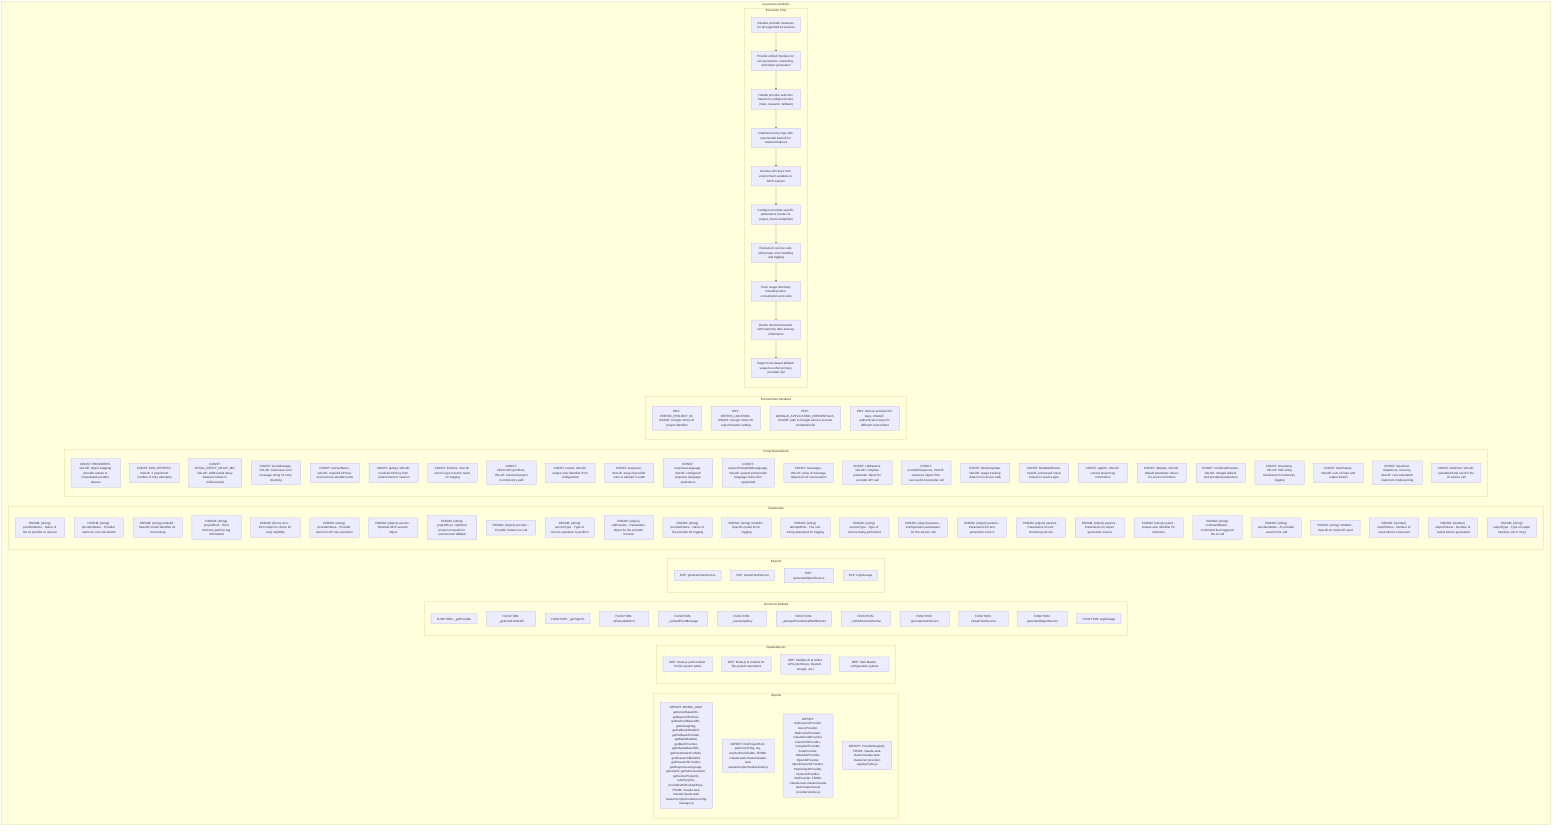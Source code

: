flowchart TB
    subgraph Imports["Imports"]
        I1["IMPORT: MODEL_MAP, getAzureBaseURL, getBaseUrlForRole, getBedrockBaseURL, getDebugFlag, getFallbackModelId, getFallbackProvider, getMainModelId, getMainProvider, getOllamaBaseURL, getParametersForRole, getResearchModelId, getResearchProvider, getResponseLanguage, getUserId, getVertexLocation, getVertexProjectId, isApiKeySet, providersWithoutApiKeys, FROM: /claude-task-master/claude-task-master/scripts/modules/config-manager.js"]
        I2["IMPORT: findProjectRoot, getCurrentTag, log, resolveEnvVariable, FROM: /claude-task-master/claude-task-master/scripts/modules/utils.js"]
        I3["IMPORT: AnthropicAIProvider, AzureProvider, BedrockAIProvider, ClaudeCodeProvider, GeminiCliProvider, GoogleAIProvider, GroqProvider, OllamaAIProvider, OpenAIProvider, OpenRouterAIProvider, PerplexityAIProvider, VertexAIProvider, XAIProvider, FROM: /claude-task-master/claude-task-master/src/ai-providers/index.js"]
        I4["IMPORT: ProviderRegistry, FROM: /claude-task-master/claude-task-master/src/provider-registry/index.js"]
    end
    
    subgraph Dependencies["Dependencies"]
        D1["DEP: Node.js path module for file system paths"]
        D2["DEP: Node.js fs module for file system operations"]
        D3["DEP: Multiple AI provider APIs (Anthropic, OpenAI, Google, etc.)"]
        D4["DEP: Task Master configuration system"]
    end
    
    subgraph FunctionsDefined["Functions Defined"]
        FU1["FUNCTION: _getProvider"]
        FU2["FUNCTION: _getCostForModel"]
        FU3["FUNCTION: _getTagInfo"]
        FU4["FUNCTION: isRetryableError"]
        FU5["FUNCTION: _extractErrorMessage"]
        FU6["FUNCTION: _resolveApiKey"]
        FU7["FUNCTION: _attemptProviderCallWithRetries"]
        FU8["FUNCTION: _unifiedServiceRunner"]
        FU9["FUNCTION: generateTextService"]
        FU10["FUNCTION: streamTextService"]
        FU11["FUNCTION: generateObjectService"]
        FU12["FUNCTION: logAiUsage"]
    end
    
    subgraph Exports["Exports"]
        E1["EXP: generateTextService"]
        E2["EXP: streamTextService"]
        E3["EXP: generateObjectService"]
        E4["EXP: logAiUsage"]
    end
    
    subgraph Parameters["Parameters"]
        P1["PARAM: {string} providerName - Name of the AI provider to retrieve"]
        P2["PARAM: {string} providerName - Provider name for cost calculation"]
        P3["PARAM: {string} modelId - Specific model identifier for cost lookup"]
        P4["PARAM: {string} projectRoot - Root directory path for tag information"]
        P5["PARAM: {Error} error - Error object to check for retry eligibility"]
        P6["PARAM: {string} providerName - Provider name for API key resolution"]
        P7["PARAM: {object} session - Optional MCP session object"]
        P8["PARAM: {string} projectRoot - Optional project root path for environment fallback"]
        P9["PARAM: {object} provider - Provider instance to call"]
        P10["PARAM: {string} serviceType - Type of service operation to perform"]
        P11["PARAM: {object} callParams - Parameters object for the provider function"]
        P12["PARAM: {string} providerName - Name of the provider for logging"]
        P13["PARAM: {string} modelId - Specific model ID for logging"]
        P14["PARAM: {string} attemptRole - The role being attempted for logging"]
        P15["PARAM: {string} serviceType - Type of service being performed"]
        P16["PARAM: {object} params - Configuration parameters for the service call"]
        P17["PARAM: {object} params - Parameters for text generation service"]
        P18["PARAM: {object} params - Parameters for text streaming service"]
        P19["PARAM: {object} params - Parameters for object generation service"]
        P20["PARAM: {string} userId - Unique user identifier for telemetry"]
        P21["PARAM: {string} commandName - Command that triggered the AI call"]
        P22["PARAM: {string} providerName - AI provider used for the call"]
        P23["PARAM: {string} modelId - Specific AI model ID used"]
        P24["PARAM: {number} inputTokens - Number of input tokens consumed"]
        P25["PARAM: {number} outputTokens - Number of output tokens generated"]
        P26["PARAM: {string} outputType - Type of output interface (cli or mcp)"]
    end
    
    subgraph Constants["Const Declarations"]
        C1["CONST: PROVIDERS, VALUE: object mapping provider names to instantiated provider classes"]
        C2["CONST: MAX_RETRIES, VALUE: 2 (maximum number of retry attempts)"]
        C3["CONST: INITIAL_RETRY_DELAY_MS, VALUE: 1000 (initial delay between retries in milliseconds)"]
        C4["CONST: errorMessage, VALUE: lowercase error message string for retry checking"]
        C5["CONST: envVarName, VALUE: required API key environment variable name"]
        C6["CONST: apiKey, VALUE: resolved API key from environment or session"]
        C7["CONST: fnName, VALUE: service type function name for logging"]
        C8["CONST: effectiveProjectRoot, VALUE: resolved project root directory path"]
        C9["CONST: userId, VALUE: unique user identifier from configuration"]
        C10["CONST: sequence, VALUE: array of provider roles to attempt in order"]
        C11["CONST: responseLanguage, VALUE: configured response language preference"]
        C12["CONST: systemPromptWithLanguage, VALUE: system prompt with language instruction appended"]
        C13["CONST: messages, VALUE: array of message objects for AI conversation"]
        C14["CONST: callParams, VALUE: complete parameter object for provider API call"]
        C15["CONST: providerResponse, VALUE: response object from successful AI provider call"]
        C16["CONST: telemetryData, VALUE: usage tracking data for AI service calls"]
        C17["CONST: finalMainResult, VALUE: processed result based on service type"]
        C18["CONST: tagInfo, VALUE: current project tag information"]
        C19["CONST: defaults, VALUE: default parameter values for service functions"]
        C20["CONST: combinedParams, VALUE: merged default and provided parameters"]
        C21["CONST: timestamp, VALUE: ISO string timestamp for telemetry logging"]
        C22["CONST: totalTokens, VALUE: sum of input and output tokens"]
        C23["CONST: inputCost, outputCost, currency, VALUE: cost calculation data from model pricing"]
        C24["CONST: totalCost, VALUE: calculated total cost for the AI service call"]
    end
    
    subgraph EnvironmentVariables["Environment Variables"]
        ENV1["ENV: VERTEX_PROJECT_ID, USAGE: Google Vertex AI project identifier"]
        ENV2["ENV: VERTEX_LOCATION, USAGE: Google Vertex AI region/location setting"]
        ENV3["ENV: GOOGLE_APPLICATION_CREDENTIALS, USAGE: path to Google service account credentials file"]
        ENV4["ENV: Various provider API keys, USAGE: authentication keys for different AI providers"]
    end
    
    subgraph ExecutionFlow["Execution Flow"]
        FL1["Initialize provider instances for all supported AI services"]
        FL2["Provide unified interface for text generation, streaming, and object generation"]
        FL3["Handle provider selection based on configured roles (main, research, fallback)"]
        FL4["Implement retry logic with exponential backoff for transient failures"]
        FL5["Resolve API keys from environment variables or MCP session"]
        FL6["Configure provider-specific parameters (Vertex AI project, Azure endpoints)"]
        FL7["Execute AI service calls with proper error handling and logging"]
        FL8["Track usage telemetry including token consumption and costs"]
        FL9["Return structured results with telemetry data and tag information"]
        FL10["Support role-based fallback sequence when primary providers fail"]
    end
    
    subgraph aiServicesUnified["ai-services-unified.js"]
        Imports
        Dependencies
        FunctionsDefined
        Exports
        Parameters
        Constants
        EnvironmentVariables
        ExecutionFlow
    end
    
    FL1 --> FL2
    FL2 --> FL3
    FL3 --> FL4
    FL4 --> FL5
    FL5 --> FL6
    FL6 --> FL7
    FL7 --> FL8
    FL8 --> FL9
    FL9 --> FL10